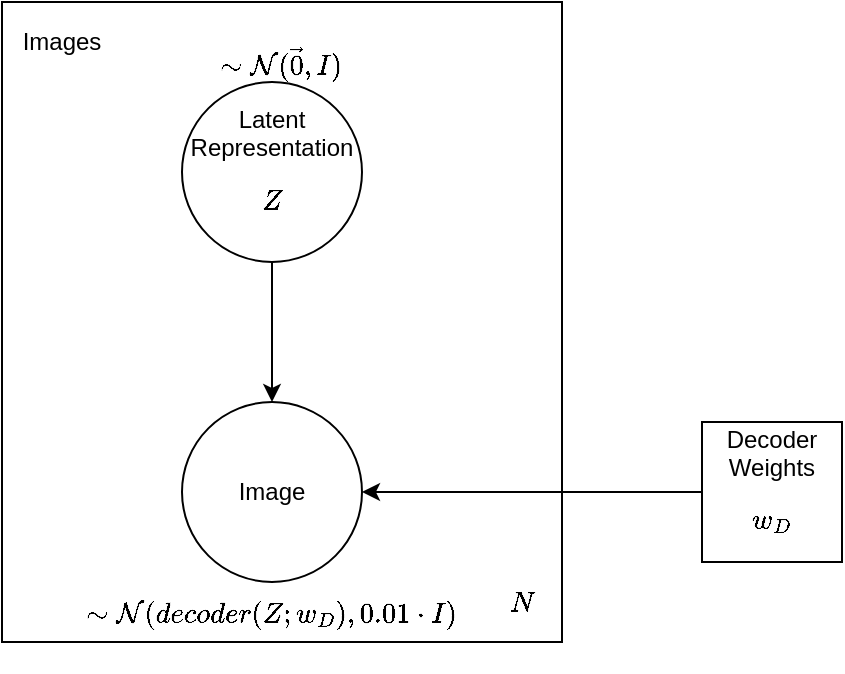 <mxfile version="13.6.2" type="device"><diagram id="33cIJDEV9kwIiSEPSToO" name="Page-1"><mxGraphModel dx="946" dy="655" grid="1" gridSize="10" guides="1" tooltips="1" connect="1" arrows="1" fold="1" page="1" pageScale="1" pageWidth="827" pageHeight="1169" math="1" shadow="0"><root><mxCell id="0"/><mxCell id="1" parent="0"/><mxCell id="glr0xQECm8VdXlBOxVJk-1" value="" style="rounded=0;whiteSpace=wrap;html=1;" parent="1" vertex="1"><mxGeometry x="200" y="80" width="280" height="320" as="geometry"/></mxCell><mxCell id="glr0xQECm8VdXlBOxVJk-6" style="edgeStyle=orthogonalEdgeStyle;rounded=0;orthogonalLoop=1;jettySize=auto;html=1;exitX=0.5;exitY=1;exitDx=0;exitDy=0;" parent="1" source="glr0xQECm8VdXlBOxVJk-2" target="glr0xQECm8VdXlBOxVJk-3" edge="1"><mxGeometry relative="1" as="geometry"/></mxCell><mxCell id="glr0xQECm8VdXlBOxVJk-2" value="Latent Representation $$Z$$" style="ellipse;whiteSpace=wrap;html=1;aspect=fixed;" parent="1" vertex="1"><mxGeometry x="290" y="120" width="90" height="90" as="geometry"/></mxCell><mxCell id="glr0xQECm8VdXlBOxVJk-3" value="Image" style="ellipse;whiteSpace=wrap;html=1;aspect=fixed;" parent="1" vertex="1"><mxGeometry x="290" y="280" width="90" height="90" as="geometry"/></mxCell><mxCell id="glr0xQECm8VdXlBOxVJk-4" value="$$N$$" style="text;html=1;strokeColor=none;fillColor=none;align=center;verticalAlign=middle;whiteSpace=wrap;rounded=0;" parent="1" vertex="1"><mxGeometry x="440" y="370" width="40" height="20" as="geometry"/></mxCell><mxCell id="glr0xQECm8VdXlBOxVJk-5" value="Images" style="text;html=1;strokeColor=none;fillColor=none;align=center;verticalAlign=middle;whiteSpace=wrap;rounded=0;" parent="1" vertex="1"><mxGeometry x="210" y="90" width="40" height="20" as="geometry"/></mxCell><mxCell id="glr0xQECm8VdXlBOxVJk-8" style="edgeStyle=orthogonalEdgeStyle;rounded=0;orthogonalLoop=1;jettySize=auto;html=1;exitX=0;exitY=0.5;exitDx=0;exitDy=0;" parent="1" source="glr0xQECm8VdXlBOxVJk-7" target="glr0xQECm8VdXlBOxVJk-3" edge="1"><mxGeometry relative="1" as="geometry"/></mxCell><mxCell id="glr0xQECm8VdXlBOxVJk-7" value="Decoder Weights $$w_D$$" style="whiteSpace=wrap;html=1;aspect=fixed;" parent="1" vertex="1"><mxGeometry x="550" y="290" width="70" height="70" as="geometry"/></mxCell><mxCell id="glr0xQECm8VdXlBOxVJk-9" value="$$\sim \mathcal{N}(decoder(Z;w_D), 0.01\cdot I)$$" style="text;html=1;strokeColor=none;fillColor=none;align=center;verticalAlign=middle;whiteSpace=wrap;rounded=0;" parent="1" vertex="1"><mxGeometry x="315" y="376" width="40" height="20" as="geometry"/></mxCell><mxCell id="glr0xQECm8VdXlBOxVJk-10" value="$$\sim \mathcal{N}(\vec{0},I)$$" style="text;html=1;strokeColor=none;fillColor=none;align=center;verticalAlign=middle;whiteSpace=wrap;rounded=0;" parent="1" vertex="1"><mxGeometry x="320" y="100" width="40" height="20" as="geometry"/></mxCell></root></mxGraphModel></diagram></mxfile>